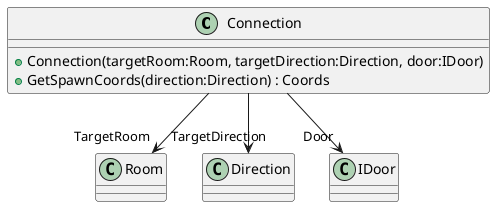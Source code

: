 @startuml
class Connection {
    + Connection(targetRoom:Room, targetDirection:Direction, door:IDoor)
    + GetSpawnCoords(direction:Direction) : Coords
}
Connection --> "TargetRoom" Room
Connection --> "TargetDirection" Direction
Connection --> "Door" IDoor
@enduml
